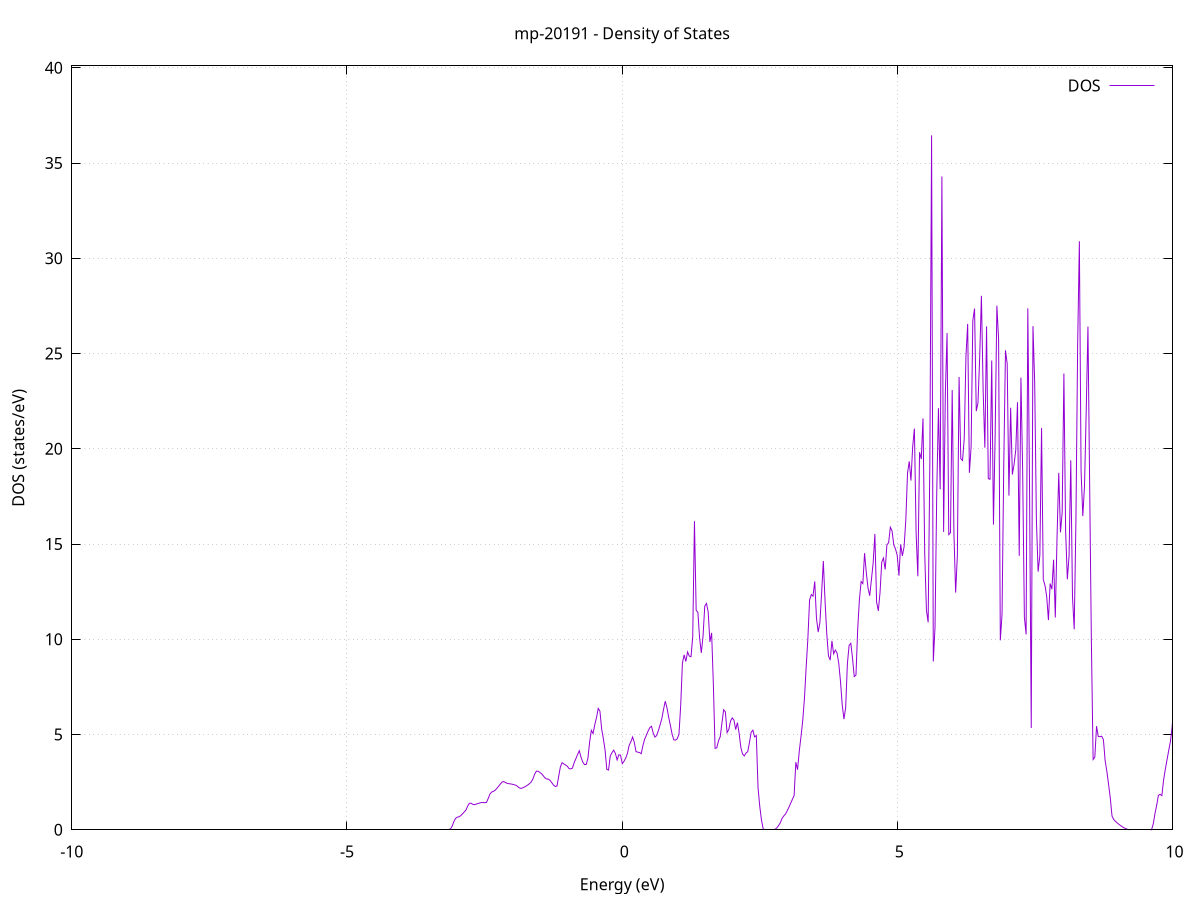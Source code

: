 set title 'mp-20191 - Density of States'
set xlabel 'Energy (eV)'
set ylabel 'DOS (states/eV)'
set grid
set xrange [-10:10]
set yrange [0:40.099]
set xzeroaxis lt -1
set terminal png size 800,600
set output 'mp-20191_dos_gnuplot.png'
plot '-' using 1:2 with lines title 'DOS'
-36.466500 0.000000
-36.435200 0.000000
-36.404000 0.000000
-36.372800 0.000000
-36.341600 0.000000
-36.310300 0.000000
-36.279100 0.000000
-36.247900 0.000000
-36.216700 0.000000
-36.185400 0.000000
-36.154200 0.000000
-36.123000 0.000000
-36.091800 0.000000
-36.060600 0.000000
-36.029300 0.000000
-35.998100 0.000000
-35.966900 0.000000
-35.935700 0.000000
-35.904400 0.000000
-35.873200 0.000000
-35.842000 0.000000
-35.810800 0.000000
-35.779500 0.000000
-35.748300 0.000000
-35.717100 0.000000
-35.685900 0.000000
-35.654700 0.000000
-35.623400 0.000000
-35.592200 0.000000
-35.561000 0.000000
-35.529800 0.000000
-35.498500 0.000000
-35.467300 0.000000
-35.436100 0.000000
-35.404900 0.000000
-35.373600 0.000000
-35.342400 0.000000
-35.311200 0.000000
-35.280000 0.000000
-35.248800 0.000000
-35.217500 0.000000
-35.186300 0.000000
-35.155100 0.000000
-35.123900 0.000000
-35.092600 0.000000
-35.061400 0.000000
-35.030200 0.000000
-34.999000 0.000000
-34.967700 0.000000
-34.936500 0.000000
-34.905300 0.000000
-34.874100 0.000000
-34.842800 0.000000
-34.811600 0.000000
-34.780400 0.000000
-34.749200 0.000000
-34.718000 0.000000
-34.686700 0.000000
-34.655500 0.000000
-34.624300 0.000000
-34.593100 0.000000
-34.561800 0.000000
-34.530600 0.000000
-34.499400 0.000000
-34.468200 0.000000
-34.436900 0.000000
-34.405700 0.000000
-34.374500 0.000000
-34.343300 0.000000
-34.312100 0.000000
-34.280800 0.000000
-34.249600 0.000000
-34.218400 0.000000
-34.187200 0.000000
-34.155900 0.000000
-34.124700 0.000000
-34.093500 0.000000
-34.062300 0.000000
-34.031000 0.000000
-33.999800 0.000000
-33.968600 0.000000
-33.937400 0.000000
-33.906100 0.000000
-33.874900 0.000000
-33.843700 0.000000
-33.812500 0.000000
-33.781300 0.000000
-33.750000 0.000000
-33.718800 0.000000
-33.687600 0.000000
-33.656400 0.000000
-33.625100 205.248200
-33.593900 170.449500
-33.562700 257.256500
-33.531500 0.000000
-33.500200 0.000000
-33.469000 176.697400
-33.437800 0.000000
-33.406600 0.000000
-33.375400 0.000000
-33.344100 62.634500
-33.312900 47.578600
-33.281700 4.658900
-33.250500 12.090500
-33.219200 121.065400
-33.188000 7.108900
-33.156800 0.000000
-33.125600 0.000000
-33.094300 0.000000
-33.063100 0.000000
-33.031900 0.000000
-33.000700 0.000000
-32.969400 0.000000
-32.938200 0.000000
-32.907000 0.000000
-32.875800 0.000000
-32.844600 0.000000
-32.813300 0.000000
-32.782100 0.000000
-32.750900 0.000000
-32.719700 0.000000
-32.688400 0.000000
-32.657200 0.000000
-32.626000 0.000000
-32.594800 0.000000
-32.563500 0.000000
-32.532300 0.000000
-32.501100 0.000000
-32.469900 0.000000
-32.438700 0.000000
-32.407400 0.000000
-32.376200 0.000000
-32.345000 0.000000
-32.313800 0.000000
-32.282500 0.000000
-32.251300 0.000000
-32.220100 0.000000
-32.188900 0.000000
-32.157600 0.000000
-32.126400 0.000000
-32.095200 0.000000
-32.064000 0.000000
-32.032700 0.000000
-32.001500 0.000000
-31.970300 0.000000
-31.939100 0.000000
-31.907900 0.000000
-31.876600 0.000000
-31.845400 0.000000
-31.814200 0.000000
-31.783000 0.000000
-31.751700 0.000000
-31.720500 0.000000
-31.689300 0.000000
-31.658100 0.000000
-31.626800 0.000000
-31.595600 0.000000
-31.564400 0.000000
-31.533200 0.000000
-31.502000 0.000000
-31.470700 0.000000
-31.439500 0.000000
-31.408300 0.000000
-31.377100 0.000000
-31.345800 0.000000
-31.314600 0.000000
-31.283400 0.000000
-31.252200 0.000000
-31.220900 0.000000
-31.189700 0.000000
-31.158500 0.000000
-31.127300 0.000000
-31.096000 0.000000
-31.064800 0.000000
-31.033600 0.000000
-31.002400 0.000000
-30.971200 0.000000
-30.939900 0.000000
-30.908700 0.000000
-30.877500 0.000000
-30.846300 0.000000
-30.815000 0.000000
-30.783800 0.000000
-30.752600 0.000000
-30.721400 0.000000
-30.690100 0.000000
-30.658900 0.000000
-30.627700 0.000000
-30.596500 0.000000
-30.565300 0.000000
-30.534000 0.000000
-30.502800 0.000000
-30.471600 0.000000
-30.440400 0.000000
-30.409100 0.000000
-30.377900 0.000000
-30.346700 0.000000
-30.315500 0.000000
-30.284200 0.000000
-30.253000 0.000000
-30.221800 0.000000
-30.190600 0.000000
-30.159300 0.000000
-30.128100 0.000000
-30.096900 0.000000
-30.065700 0.000000
-30.034500 0.000000
-30.003200 0.000000
-29.972000 0.000000
-29.940800 0.000000
-29.909600 0.000000
-29.878300 0.000000
-29.847100 0.000000
-29.815900 0.000000
-29.784700 0.000000
-29.753400 0.000000
-29.722200 0.000000
-29.691000 0.000000
-29.659800 0.000000
-29.628600 0.000000
-29.597300 0.000000
-29.566100 0.000000
-29.534900 0.000000
-29.503700 0.000000
-29.472400 0.000000
-29.441200 0.000000
-29.410000 0.000000
-29.378800 0.000000
-29.347500 0.000000
-29.316300 0.000000
-29.285100 0.000000
-29.253900 0.000000
-29.222700 0.000000
-29.191400 0.000000
-29.160200 0.000000
-29.129000 0.000000
-29.097800 0.000000
-29.066500 0.000000
-29.035300 0.000000
-29.004100 0.000000
-28.972900 0.000000
-28.941600 0.000000
-28.910400 0.000000
-28.879200 0.000000
-28.848000 0.000000
-28.816700 0.000000
-28.785500 0.000000
-28.754300 0.000000
-28.723100 0.000000
-28.691900 0.000000
-28.660600 0.000000
-28.629400 0.000000
-28.598200 0.000000
-28.567000 0.000000
-28.535700 0.000000
-28.504500 0.000000
-28.473300 0.000000
-28.442100 0.000000
-28.410800 0.000000
-28.379600 0.000000
-28.348400 0.000000
-28.317200 0.000000
-28.286000 0.000000
-28.254700 0.000000
-28.223500 0.000000
-28.192300 0.000000
-28.161100 0.000000
-28.129800 0.000000
-28.098600 0.000000
-28.067400 0.000000
-28.036200 0.000000
-28.004900 0.000000
-27.973700 0.000000
-27.942500 0.000000
-27.911300 0.000000
-27.880000 0.000000
-27.848800 0.000000
-27.817600 0.000000
-27.786400 0.000000
-27.755200 0.000000
-27.723900 0.000000
-27.692700 0.000000
-27.661500 0.000000
-27.630300 0.000000
-27.599000 0.000000
-27.567800 0.000000
-27.536600 0.000000
-27.505400 0.000000
-27.474100 0.000000
-27.442900 0.000000
-27.411700 0.000000
-27.380500 0.000000
-27.349300 0.000000
-27.318000 0.000000
-27.286800 0.000000
-27.255600 0.000000
-27.224400 0.000000
-27.193100 0.000000
-27.161900 0.000000
-27.130700 0.000000
-27.099500 0.000000
-27.068200 0.000000
-27.037000 0.000000
-27.005800 0.000000
-26.974600 0.000000
-26.943300 0.000000
-26.912100 0.000000
-26.880900 0.000000
-26.849700 0.000000
-26.818500 0.000000
-26.787200 0.000000
-26.756000 0.000000
-26.724800 0.000000
-26.693600 0.000000
-26.662300 0.000000
-26.631100 0.000000
-26.599900 0.000000
-26.568700 0.000000
-26.537400 0.000000
-26.506200 0.000000
-26.475000 0.000000
-26.443800 0.000000
-26.412600 0.000000
-26.381300 0.000000
-26.350100 0.000000
-26.318900 0.000000
-26.287700 0.000000
-26.256400 0.000000
-26.225200 0.000000
-26.194000 0.000000
-26.162800 0.000000
-26.131500 0.000000
-26.100300 0.000000
-26.069100 0.000000
-26.037900 0.000000
-26.006600 0.000000
-25.975400 0.000000
-25.944200 0.000000
-25.913000 0.000000
-25.881800 0.000000
-25.850500 0.000000
-25.819300 0.000000
-25.788100 0.000000
-25.756900 0.000000
-25.725600 0.000000
-25.694400 0.000000
-25.663200 0.000000
-25.632000 0.000000
-25.600700 0.000000
-25.569500 0.000000
-25.538300 0.000000
-25.507100 0.000000
-25.475900 0.000000
-25.444600 0.000000
-25.413400 0.000000
-25.382200 0.000000
-25.351000 0.000000
-25.319700 0.000000
-25.288500 0.000000
-25.257300 0.000000
-25.226100 0.000000
-25.194800 0.000000
-25.163600 0.000000
-25.132400 0.000000
-25.101200 0.000000
-25.069900 0.000000
-25.038700 0.000000
-25.007500 0.000000
-24.976300 0.000000
-24.945100 0.000000
-24.913800 0.000000
-24.882600 0.000000
-24.851400 0.000000
-24.820200 0.000000
-24.788900 0.000000
-24.757700 0.000000
-24.726500 0.000000
-24.695300 0.000000
-24.664000 0.000000
-24.632800 0.000000
-24.601600 0.000000
-24.570400 0.000000
-24.539200 0.000000
-24.507900 0.000000
-24.476700 0.000000
-24.445500 0.000000
-24.414300 0.000000
-24.383000 0.000000
-24.351800 0.000000
-24.320600 0.000000
-24.289400 0.000000
-24.258100 0.000000
-24.226900 0.000000
-24.195700 0.000000
-24.164500 0.000000
-24.133300 0.000000
-24.102000 0.000000
-24.070800 0.000000
-24.039600 0.000000
-24.008400 0.000000
-23.977100 0.000000
-23.945900 0.000000
-23.914700 0.000000
-23.883500 0.000000
-23.852200 0.000000
-23.821000 0.000000
-23.789800 0.000000
-23.758600 0.000000
-23.727300 0.000000
-23.696100 0.000000
-23.664900 0.000000
-23.633700 0.000000
-23.602500 0.000000
-23.571200 0.000000
-23.540000 0.000000
-23.508800 0.000000
-23.477600 0.000000
-23.446300 0.000000
-23.415100 0.000000
-23.383900 0.000000
-23.352700 0.000000
-23.321400 0.000000
-23.290200 0.000000
-23.259000 0.000000
-23.227800 0.000000
-23.196600 0.000000
-23.165300 0.000000
-23.134100 0.000000
-23.102900 0.000000
-23.071700 0.000000
-23.040400 0.000000
-23.009200 0.000000
-22.978000 0.000000
-22.946800 0.000000
-22.915500 0.000000
-22.884300 0.000000
-22.853100 0.000000
-22.821900 0.000000
-22.790600 0.000000
-22.759400 0.000000
-22.728200 0.000000
-22.697000 0.000000
-22.665800 0.000000
-22.634500 0.000000
-22.603300 0.000000
-22.572100 0.000000
-22.540900 0.000000
-22.509600 0.000000
-22.478400 0.000000
-22.447200 0.000000
-22.416000 0.000000
-22.384700 0.000000
-22.353500 0.000000
-22.322300 0.000000
-22.291100 0.000000
-22.259900 0.000000
-22.228600 0.000000
-22.197400 0.000000
-22.166200 0.000000
-22.135000 0.000000
-22.103700 0.000000
-22.072500 0.000000
-22.041300 0.000000
-22.010100 0.000000
-21.978800 0.000000
-21.947600 0.000000
-21.916400 0.000000
-21.885200 0.000000
-21.853900 0.000000
-21.822700 0.000000
-21.791500 0.000000
-21.760300 0.000000
-21.729100 0.000000
-21.697800 0.000000
-21.666600 0.000000
-21.635400 0.000000
-21.604200 0.000000
-21.572900 0.000000
-21.541700 0.000000
-21.510500 0.000000
-21.479300 0.000000
-21.448000 0.000000
-21.416800 0.000000
-21.385600 0.000000
-21.354400 0.000000
-21.323200 0.000000
-21.291900 0.000000
-21.260700 0.000000
-21.229500 0.000000
-21.198300 0.000000
-21.167000 0.000000
-21.135800 0.000000
-21.104600 0.000000
-21.073400 0.000000
-21.042100 0.000000
-21.010900 0.000000
-20.979700 0.000000
-20.948500 0.000000
-20.917200 0.000000
-20.886000 0.000000
-20.854800 0.000000
-20.823600 0.000000
-20.792400 0.000000
-20.761100 0.000000
-20.729900 0.000000
-20.698700 0.000000
-20.667500 0.000000
-20.636200 0.000000
-20.605000 0.000000
-20.573800 0.000000
-20.542600 0.000000
-20.511300 0.000000
-20.480100 0.000000
-20.448900 0.000000
-20.417700 0.000000
-20.386500 0.000000
-20.355200 0.000000
-20.324000 0.000000
-20.292800 0.000000
-20.261600 0.000000
-20.230300 0.000000
-20.199100 0.000000
-20.167900 0.000000
-20.136700 0.000000
-20.105400 0.000000
-20.074200 0.000000
-20.043000 0.000000
-20.011800 0.000000
-19.980500 0.000000
-19.949300 0.000000
-19.918100 0.000000
-19.886900 0.000000
-19.855700 0.000000
-19.824400 0.000000
-19.793200 0.000000
-19.762000 0.000000
-19.730800 0.000000
-19.699500 0.000000
-19.668300 0.000000
-19.637100 0.000000
-19.605900 0.000000
-19.574600 0.000000
-19.543400 0.000000
-19.512200 0.000000
-19.481000 0.000000
-19.449800 0.000000
-19.418500 0.000000
-19.387300 0.000000
-19.356100 0.000000
-19.324900 0.000000
-19.293600 0.000000
-19.262400 0.000000
-19.231200 0.000000
-19.200000 0.000000
-19.168700 0.000000
-19.137500 0.000000
-19.106300 0.000000
-19.075100 0.000000
-19.043800 0.000000
-19.012600 0.000000
-18.981400 0.000000
-18.950200 0.000000
-18.919000 0.000000
-18.887700 0.000000
-18.856500 0.000000
-18.825300 0.000000
-18.794100 0.000000
-18.762800 0.000000
-18.731600 0.000000
-18.700400 0.000000
-18.669200 0.000000
-18.637900 0.000000
-18.606700 0.000000
-18.575500 0.000000
-18.544300 0.000000
-18.513100 0.000000
-18.481800 0.000000
-18.450600 0.000000
-18.419400 0.000000
-18.388200 0.000000
-18.356900 0.000000
-18.325700 0.000000
-18.294500 0.000000
-18.263300 0.000000
-18.232000 0.000000
-18.200800 0.000000
-18.169600 0.000000
-18.138400 0.000000
-18.107200 0.000000
-18.075900 0.000000
-18.044700 0.000000
-18.013500 0.000000
-17.982300 0.000000
-17.951000 0.000000
-17.919800 0.000000
-17.888600 0.000000
-17.857400 0.000000
-17.826100 0.000000
-17.794900 0.000000
-17.763700 0.000000
-17.732500 0.000000
-17.701200 0.000000
-17.670000 0.000000
-17.638800 0.000000
-17.607600 0.000000
-17.576400 0.000000
-17.545100 0.000000
-17.513900 0.000000
-17.482700 0.000000
-17.451500 0.000000
-17.420200 0.000000
-17.389000 0.000000
-17.357800 0.000000
-17.326600 0.000000
-17.295300 0.000000
-17.264100 0.000000
-17.232900 0.000000
-17.201700 0.000000
-17.170500 0.000000
-17.139200 0.000000
-17.108000 0.000000
-17.076800 0.000000
-17.045600 0.000000
-17.014300 0.000000
-16.983100 0.000000
-16.951900 0.000000
-16.920700 0.000000
-16.889400 0.000000
-16.858200 0.000000
-16.827000 0.000000
-16.795800 0.000000
-16.764500 0.000000
-16.733300 0.000000
-16.702100 0.000000
-16.670900 0.000000
-16.639700 0.000000
-16.608400 0.000000
-16.577200 0.000000
-16.546000 0.000000
-16.514800 0.000000
-16.483500 0.000000
-16.452300 0.000000
-16.421100 0.000000
-16.389900 0.000000
-16.358600 0.000000
-16.327400 0.000000
-16.296200 0.000000
-16.265000 0.000000
-16.233800 0.000000
-16.202500 0.000000
-16.171300 0.000000
-16.140100 0.000000
-16.108900 0.000000
-16.077600 0.000000
-16.046400 0.000000
-16.015200 0.000000
-15.984000 0.000000
-15.952700 0.000000
-15.921500 0.000000
-15.890300 0.000000
-15.859100 0.000000
-15.827800 0.000000
-15.796600 0.000000
-15.765400 0.000000
-15.734200 0.000000
-15.703000 0.000000
-15.671700 0.000000
-15.640500 0.000000
-15.609300 0.000000
-15.578100 0.000000
-15.546800 0.000000
-15.515600 0.000000
-15.484400 0.000000
-15.453200 0.000000
-15.421900 0.000000
-15.390700 0.000000
-15.359500 0.000000
-15.328300 0.000000
-15.297100 0.000000
-15.265800 0.000000
-15.234600 0.000000
-15.203400 0.000000
-15.172200 0.000000
-15.140900 0.000000
-15.109700 0.000000
-15.078500 0.000000
-15.047300 0.000000
-15.016000 0.000000
-14.984800 0.000000
-14.953600 0.000000
-14.922400 0.000000
-14.891100 0.000000
-14.859900 0.000000
-14.828700 0.000000
-14.797500 0.000000
-14.766300 0.000000
-14.735000 0.000000
-14.703800 0.000000
-14.672600 0.000000
-14.641400 0.000000
-14.610100 0.000000
-14.578900 0.000000
-14.547700 0.000000
-14.516500 0.000000
-14.485200 0.000000
-14.454000 0.000000
-14.422800 0.000000
-14.391600 0.000000
-14.360400 0.000000
-14.329100 0.000000
-14.297900 0.000000
-14.266700 0.000000
-14.235500 0.000000
-14.204200 0.000000
-14.173000 0.000000
-14.141800 0.000000
-14.110600 0.000000
-14.079300 0.000000
-14.048100 0.000000
-14.016900 0.000000
-13.985700 0.000000
-13.954400 0.000000
-13.923200 0.000000
-13.892000 0.000000
-13.860800 0.000000
-13.829600 0.000000
-13.798300 0.000000
-13.767100 0.000000
-13.735900 0.000000
-13.704700 0.000000
-13.673400 0.000000
-13.642200 0.000000
-13.611000 0.000000
-13.579800 0.000000
-13.548500 0.000000
-13.517300 0.000000
-13.486100 0.000000
-13.454900 0.000000
-13.423700 0.000000
-13.392400 0.000000
-13.361200 0.000000
-13.330000 0.000000
-13.298800 0.000000
-13.267500 0.000000
-13.236300 0.000000
-13.205100 0.000000
-13.173900 0.000000
-13.142600 0.000000
-13.111400 0.000000
-13.080200 0.000000
-13.049000 0.000000
-13.017700 0.000000
-12.986500 0.000000
-12.955300 0.000000
-12.924100 0.000000
-12.892900 0.000000
-12.861600 0.000000
-12.830400 0.000000
-12.799200 0.000000
-12.768000 0.000000
-12.736700 0.000000
-12.705500 0.000000
-12.674300 0.000000
-12.643100 0.000000
-12.611800 0.000000
-12.580600 0.000000
-12.549400 0.000000
-12.518200 0.000000
-12.487000 0.000000
-12.455700 0.000000
-12.424500 0.000000
-12.393300 0.000000
-12.362100 0.000000
-12.330800 0.000000
-12.299600 0.000000
-12.268400 0.000000
-12.237200 0.000000
-12.205900 0.000000
-12.174700 0.000000
-12.143500 0.000000
-12.112300 0.000000
-12.081100 0.000000
-12.049800 0.000000
-12.018600 0.000000
-11.987400 0.000000
-11.956200 0.000000
-11.924900 0.000000
-11.893700 0.000000
-11.862500 0.000000
-11.831300 0.000000
-11.800000 0.000000
-11.768800 0.000000
-11.737600 0.000000
-11.706400 0.000000
-11.675100 0.000000
-11.643900 0.000000
-11.612700 0.000000
-11.581500 0.000000
-11.550300 0.000000
-11.519000 0.000000
-11.487800 0.000000
-11.456600 0.000000
-11.425400 0.000000
-11.394100 0.000000
-11.362900 0.000000
-11.331700 0.000000
-11.300500 0.000000
-11.269200 0.000000
-11.238000 0.000000
-11.206800 0.000000
-11.175600 0.000000
-11.144400 0.000000
-11.113100 0.000000
-11.081900 0.000000
-11.050700 0.000000
-11.019500 0.000000
-10.988200 0.000000
-10.957000 0.000000
-10.925800 0.000000
-10.894600 0.000000
-10.863300 0.000000
-10.832100 0.000000
-10.800900 0.000000
-10.769700 0.000000
-10.738400 0.000000
-10.707200 0.000000
-10.676000 0.000000
-10.644800 0.000000
-10.613600 0.000000
-10.582300 0.000000
-10.551100 0.000000
-10.519900 0.000000
-10.488700 0.000000
-10.457400 0.000000
-10.426200 0.000000
-10.395000 0.000000
-10.363800 0.000000
-10.332500 0.000000
-10.301300 0.000000
-10.270100 0.000000
-10.238900 0.000000
-10.207700 0.000000
-10.176400 0.000000
-10.145200 0.000000
-10.114000 0.000000
-10.082800 0.000000
-10.051500 0.000000
-10.020300 0.000000
-9.989100 0.000000
-9.957900 0.000000
-9.926600 0.000000
-9.895400 0.000000
-9.864200 0.000000
-9.833000 0.000000
-9.801700 0.000000
-9.770500 0.000000
-9.739300 0.000000
-9.708100 0.000000
-9.676900 0.000000
-9.645600 0.000000
-9.614400 0.000000
-9.583200 0.000000
-9.552000 0.000000
-9.520700 0.000000
-9.489500 0.000000
-9.458300 0.000000
-9.427100 0.000000
-9.395800 0.000000
-9.364600 0.000000
-9.333400 0.000000
-9.302200 0.000000
-9.271000 0.000000
-9.239700 0.000000
-9.208500 0.000000
-9.177300 0.000000
-9.146100 0.000000
-9.114800 0.000000
-9.083600 0.000000
-9.052400 0.000000
-9.021200 0.000000
-8.989900 0.000000
-8.958700 0.000000
-8.927500 0.000000
-8.896300 0.000000
-8.865000 0.000000
-8.833800 0.000000
-8.802600 0.000000
-8.771400 0.000000
-8.740200 0.000000
-8.708900 0.000000
-8.677700 0.000000
-8.646500 0.000000
-8.615300 0.000000
-8.584000 0.000000
-8.552800 0.000000
-8.521600 0.000000
-8.490400 0.000000
-8.459100 0.000000
-8.427900 0.000000
-8.396700 0.000000
-8.365500 0.000000
-8.334300 0.000000
-8.303000 0.000000
-8.271800 0.000000
-8.240600 0.000000
-8.209400 0.000000
-8.178100 0.000000
-8.146900 0.000000
-8.115700 0.000000
-8.084500 0.000000
-8.053200 0.000000
-8.022000 0.000000
-7.990800 0.000000
-7.959600 0.000000
-7.928300 0.000000
-7.897100 0.000000
-7.865900 0.000000
-7.834700 0.000000
-7.803500 0.000000
-7.772200 0.000000
-7.741000 0.000000
-7.709800 0.000000
-7.678600 0.000000
-7.647300 0.000000
-7.616100 0.000000
-7.584900 0.000000
-7.553700 0.000000
-7.522400 0.000000
-7.491200 0.000000
-7.460000 0.000000
-7.428800 0.000000
-7.397600 0.000000
-7.366300 0.000000
-7.335100 0.000000
-7.303900 0.000000
-7.272700 0.000000
-7.241400 0.000000
-7.210200 0.000000
-7.179000 0.000000
-7.147800 0.000000
-7.116500 0.000000
-7.085300 0.000000
-7.054100 0.000000
-7.022900 0.000000
-6.991700 0.000000
-6.960400 0.000000
-6.929200 0.000000
-6.898000 0.000000
-6.866800 0.000000
-6.835500 0.000000
-6.804300 0.000000
-6.773100 0.000000
-6.741900 0.000000
-6.710600 0.000000
-6.679400 0.000000
-6.648200 0.000000
-6.617000 0.000000
-6.585700 0.000000
-6.554500 0.000000
-6.523300 0.000000
-6.492100 0.000000
-6.460900 0.000000
-6.429600 0.000000
-6.398400 0.000000
-6.367200 0.000000
-6.336000 0.000000
-6.304700 0.000000
-6.273500 0.000000
-6.242300 0.000000
-6.211100 0.000000
-6.179800 0.000000
-6.148600 0.000000
-6.117400 0.000000
-6.086200 0.000000
-6.055000 0.000000
-6.023700 0.000000
-5.992500 0.000000
-5.961300 0.000000
-5.930100 0.000000
-5.898800 0.000000
-5.867600 0.000000
-5.836400 0.000000
-5.805200 0.000000
-5.773900 0.000000
-5.742700 0.000000
-5.711500 0.000000
-5.680300 0.000000
-5.649000 0.000000
-5.617800 0.000000
-5.586600 0.000000
-5.555400 0.000000
-5.524200 0.000000
-5.492900 0.000000
-5.461700 0.000000
-5.430500 0.000000
-5.399300 0.000000
-5.368000 0.000000
-5.336800 0.000000
-5.305600 0.000000
-5.274400 0.000000
-5.243100 0.000000
-5.211900 0.000000
-5.180700 0.000000
-5.149500 0.000000
-5.118300 0.000000
-5.087000 0.000000
-5.055800 0.000000
-5.024600 0.000000
-4.993400 0.000000
-4.962100 0.000000
-4.930900 0.000000
-4.899700 0.000000
-4.868500 0.000000
-4.837200 0.000000
-4.806000 0.000000
-4.774800 0.000000
-4.743600 0.000000
-4.712300 0.000000
-4.681100 0.000000
-4.649900 0.000000
-4.618700 0.000000
-4.587500 0.000000
-4.556200 0.000000
-4.525000 0.000000
-4.493800 0.000000
-4.462600 0.000000
-4.431300 0.000000
-4.400100 0.000000
-4.368900 0.000000
-4.337700 0.000000
-4.306400 0.000000
-4.275200 0.000000
-4.244000 0.000000
-4.212800 0.000000
-4.181600 0.000000
-4.150300 0.000000
-4.119100 0.000000
-4.087900 0.000000
-4.056700 0.000000
-4.025400 0.000000
-3.994200 0.000000
-3.963000 0.000000
-3.931800 0.000000
-3.900500 0.000000
-3.869300 0.000000
-3.838100 0.000000
-3.806900 0.000000
-3.775600 0.000000
-3.744400 0.000000
-3.713200 0.000000
-3.682000 0.000000
-3.650800 0.000000
-3.619500 0.000000
-3.588300 0.000000
-3.557100 0.000000
-3.525900 0.000000
-3.494600 0.000000
-3.463400 0.000000
-3.432200 0.000000
-3.401000 0.000000
-3.369700 0.000000
-3.338500 0.000000
-3.307300 0.000000
-3.276100 0.000000
-3.244900 0.000000
-3.213600 0.000000
-3.182400 0.000000
-3.151200 0.000000
-3.120000 0.041100
-3.088700 0.189700
-3.057500 0.429100
-3.026300 0.599700
-2.995100 0.662300
-2.963800 0.683900
-2.932600 0.742600
-2.901400 0.833800
-2.870200 0.932900
-2.838900 1.035400
-2.807700 1.237200
-2.776500 1.386300
-2.745300 1.392000
-2.714100 1.335300
-2.682800 1.316200
-2.651600 1.349200
-2.620400 1.378900
-2.589200 1.405100
-2.557900 1.427900
-2.526700 1.428200
-2.495500 1.422900
-2.464300 1.440400
-2.433000 1.646500
-2.401800 1.879800
-2.370600 1.980800
-2.339400 2.014100
-2.308200 2.074000
-2.276900 2.174500
-2.245700 2.280900
-2.214500 2.392100
-2.183300 2.507700
-2.152000 2.530100
-2.120800 2.479400
-2.089600 2.437700
-2.058400 2.419400
-2.027100 2.408600
-1.995900 2.390200
-1.964700 2.365300
-1.933500 2.340600
-1.902200 2.283700
-1.871000 2.202200
-1.839800 2.169500
-1.808600 2.199100
-1.777400 2.241600
-1.746100 2.290800
-1.714900 2.350300
-1.683700 2.420700
-1.652500 2.506500
-1.621200 2.671900
-1.590000 2.918300
-1.558800 3.077300
-1.527600 3.070100
-1.496300 3.012200
-1.465100 2.941100
-1.433900 2.841500
-1.402700 2.723700
-1.371500 2.666900
-1.340200 2.656400
-1.309000 2.587000
-1.277800 2.468300
-1.246600 2.347200
-1.215300 2.274200
-1.184100 2.290100
-1.152900 2.807300
-1.121700 3.311100
-1.090400 3.522600
-1.059200 3.456100
-1.028000 3.398900
-0.996800 3.335600
-0.965600 3.215800
-0.934300 3.194900
-0.903100 3.237400
-0.871900 3.521100
-0.840700 3.730800
-0.809400 3.948700
-0.778200 4.151400
-0.747000 3.804100
-0.715800 3.560600
-0.684500 3.420700
-0.653300 3.424300
-0.622100 3.742300
-0.590900 4.605200
-0.559600 5.220300
-0.528400 5.047800
-0.497200 5.516700
-0.466000 5.884600
-0.434800 6.373100
-0.403500 6.224200
-0.372300 5.286500
-0.341100 4.769900
-0.309900 4.176900
-0.278600 3.167000
-0.247400 3.133600
-0.216200 3.871500
-0.185000 4.047600
-0.153700 4.179500
-0.122500 4.003100
-0.091300 3.666800
-0.060100 3.938400
-0.028900 3.914200
0.002400 3.472100
0.033600 3.595200
0.064800 3.763400
0.096000 4.008800
0.127300 4.432000
0.158500 4.617900
0.189700 4.872700
0.220900 4.586000
0.252200 4.104100
0.283400 4.074000
0.314600 4.056800
0.345800 3.993700
0.377100 4.411500
0.408300 4.750200
0.439500 4.960600
0.470700 5.176600
0.501900 5.359500
0.533200 5.432900
0.564400 5.080600
0.595600 4.866700
0.626800 4.946200
0.658100 5.203700
0.689300 5.506900
0.720500 5.833100
0.751700 6.312200
0.783000 6.748200
0.814200 6.409300
0.845400 5.906300
0.876600 5.480000
0.907800 5.018000
0.939100 4.721600
0.970300 4.706600
1.001500 4.783000
1.032700 5.018900
1.064000 6.532000
1.095200 8.745500
1.126400 9.183500
1.157600 8.832900
1.188900 9.337600
1.220100 9.116700
1.251300 9.086300
1.282500 10.131500
1.313800 16.200000
1.345000 11.525000
1.376200 11.416500
1.407400 10.061900
1.438600 9.285400
1.469900 10.165200
1.501100 11.738900
1.532300 11.880900
1.563500 11.425400
1.594800 9.860800
1.626000 10.335700
1.657200 7.659200
1.688400 4.275100
1.719700 4.300600
1.750900 4.671500
1.782100 4.885800
1.813300 5.603500
1.844500 6.299900
1.875800 6.183000
1.907000 5.103300
1.938200 5.263400
1.969400 5.705600
2.000700 5.875300
2.031900 5.755700
2.063100 5.260500
2.094300 5.626600
2.125600 5.058800
2.156800 4.322100
2.188000 3.976100
2.219200 3.875500
2.250500 4.028000
2.281700 4.097300
2.312900 4.575400
2.344100 5.115700
2.375300 5.229500
2.406600 4.875100
2.437800 4.950500
2.469000 2.222200
2.500200 1.241300
2.531500 0.511000
2.562700 0.051900
2.593900 0.000000
2.625100 0.000000
2.656400 0.000000
2.687600 0.000000
2.718800 0.000000
2.750000 0.000000
2.781200 0.028400
2.812500 0.103600
2.843700 0.223200
2.874900 0.375400
2.906100 0.600700
2.937400 0.725900
2.968600 0.825900
2.999800 0.999100
3.031000 1.187300
3.062300 1.397800
3.093500 1.598200
3.124700 1.795100
3.155900 3.548700
3.187200 3.151100
3.218400 4.129300
3.249600 4.885700
3.280800 5.718600
3.312000 6.872900
3.343300 8.509800
3.374500 10.025600
3.405700 12.060900
3.436900 12.344900
3.468200 12.263500
3.499400 13.037000
3.530600 11.125300
3.561800 10.378900
3.593100 10.877000
3.624300 12.407900
3.655500 14.108200
3.686700 12.004800
3.717900 10.287500
3.749200 9.127900
3.780400 8.902400
3.811600 9.915800
3.842800 9.237000
3.874100 9.435000
3.905300 9.271000
3.936500 8.724600
3.967700 7.779400
3.999000 6.546100
4.030200 5.808800
4.061400 6.418300
4.092600 8.708800
4.123800 9.677100
4.155100 9.789000
4.186300 8.998700
4.217500 8.040700
4.248700 8.120100
4.280000 10.542600
4.311200 12.088100
4.342400 13.028300
4.373600 12.922700
4.404900 14.518900
4.436100 13.504200
4.467300 12.692700
4.498500 12.285800
4.529800 13.145000
4.561000 14.008400
4.592200 15.528200
4.623400 11.958300
4.654600 11.490500
4.685900 12.453500
4.717100 14.049300
4.748300 14.263700
4.779500 13.665600
4.810800 14.960800
4.842000 15.064000
4.873200 15.880100
4.904400 15.687800
4.935700 14.952200
4.966900 14.742100
4.998100 14.403900
5.029300 13.338600
5.060500 14.985600
5.091800 14.377300
5.123000 14.853300
5.154200 16.249600
5.185400 18.717300
5.216700 19.338400
5.247900 18.330300
5.279100 20.107000
5.310300 21.058600
5.341600 15.558700
5.372800 13.308900
5.404000 19.819200
5.435200 19.459300
5.466500 21.595700
5.497700 14.506100
5.528900 11.524900
5.560100 10.890600
5.591300 19.358100
5.622600 36.453200
5.653800 8.834400
5.685000 10.633500
5.716200 17.680700
5.747500 22.129000
5.778700 17.873500
5.809900 34.294100
5.841100 15.636300
5.872400 22.890400
5.903600 26.072200
5.934800 15.494400
5.966000 15.596100
5.997200 23.080800
6.028500 15.581000
6.059700 12.450800
6.090900 14.387200
6.122100 23.768500
6.153400 19.480500
6.184600 19.386700
6.215800 20.531600
6.247000 24.857200
6.278300 26.555700
6.309500 18.738600
6.340700 20.100000
6.371900 26.729500
6.403200 27.358900
6.434400 21.978400
6.465600 22.415800
6.496800 24.811900
6.528000 28.028300
6.559300 23.068800
6.590500 20.056600
6.621700 26.424400
6.652900 18.438000
6.684200 18.391600
6.715400 24.636300
6.746600 16.017800
6.777800 20.749500
6.809100 27.511400
6.840300 25.725800
6.871500 9.946200
6.902700 11.310000
6.933900 19.110000
6.965200 25.167800
6.996400 24.463500
7.027600 17.540200
7.058800 22.154000
7.090100 18.646100
7.121300 19.180000
7.152500 19.943000
7.183700 22.441000
7.215000 14.382600
7.246200 23.731200
7.277400 18.819500
7.308600 11.169200
7.339900 10.254200
7.371100 27.373200
7.402300 18.059900
7.433500 5.341900
7.464700 26.436900
7.496000 23.493100
7.527200 16.241900
7.558400 13.546600
7.589600 14.402400
7.620900 21.097700
7.652100 13.142200
7.683300 12.820700
7.714500 12.236400
7.745800 11.005800
7.777000 12.924000
7.808200 12.626300
7.839400 14.175500
7.870600 11.142800
7.901900 15.334700
7.933100 18.735900
7.964300 15.610000
7.995500 16.659300
8.026800 23.949800
8.058000 15.686100
8.089200 13.147400
8.120400 14.371200
8.151700 19.391600
8.182900 12.220500
8.214100 10.522600
8.245300 16.231200
8.276600 25.415500
8.307800 30.892300
8.339000 18.811600
8.370200 16.466300
8.401400 18.061900
8.432700 22.042300
8.463900 26.413200
8.495100 18.014300
8.526300 9.829700
8.557600 3.690600
8.588800 3.816300
8.620000 5.438000
8.651200 4.898200
8.682500 4.883900
8.713700 4.909300
8.744900 4.725900
8.776100 3.630000
8.807300 3.065900
8.838600 2.382700
8.869800 1.658200
8.901000 0.722800
8.932200 0.536600
8.963500 0.445500
8.994700 0.362300
9.025900 0.286800
9.057100 0.218700
9.088400 0.157700
9.119600 0.103800
9.150800 0.057900
9.182000 0.024900
9.213300 0.005600
9.244500 0.000000
9.275700 0.000000
9.306900 0.000000
9.338100 0.000000
9.369400 0.000000
9.400600 0.000000
9.431800 0.000000
9.463000 0.000000
9.494300 0.000000
9.525500 0.000000
9.556700 0.000000
9.587900 0.000000
9.619200 0.000900
9.650400 0.307100
9.681600 0.848900
9.712800 1.293900
9.744000 1.807600
9.775300 1.858500
9.806500 1.789600
9.837700 2.606300
9.868900 3.160900
9.900200 3.673200
9.931400 4.163300
9.962600 4.638700
9.993800 5.404600
10.025100 6.611000
10.056300 8.823600
10.087500 8.431600
10.118700 9.966200
10.149900 8.863000
10.181200 5.385000
10.212400 5.164400
10.243600 6.203400
10.274800 7.169500
10.306100 8.358700
10.337300 9.628900
10.368500 10.444500
10.399700 12.188400
10.431000 18.995200
10.462200 16.202900
10.493400 13.296900
10.524600 12.093300
10.555900 11.867900
10.587100 11.976700
10.618300 13.677100
10.649500 14.836900
10.680700 15.849800
10.712000 17.596200
10.743200 14.221900
10.774400 11.853400
10.805600 10.716200
10.836900 10.852300
10.868100 9.988700
10.899300 10.042500
10.930500 9.733300
10.961800 10.639900
10.993000 13.719700
11.024200 9.825900
11.055400 9.450500
11.086600 9.592200
11.117900 9.386700
11.149100 9.233800
11.180300 9.537600
11.211500 9.006000
11.242800 8.584300
11.274000 8.265000
11.305200 8.066400
11.336400 9.471600
11.367700 8.136500
11.398900 8.281400
11.430100 8.522300
11.461300 8.613800
11.492600 8.349200
11.523800 8.467400
11.555000 8.964200
11.586200 9.048500
11.617400 9.822800
11.648700 10.580300
11.679900 11.118700
11.711100 10.673000
11.742300 12.302500
11.773600 12.539800
11.804800 14.076900
11.836000 14.857500
11.867200 11.819100
11.898500 7.260900
11.929700 6.957400
11.960900 7.901200
11.992100 10.724300
12.023300 14.075400
12.054600 13.509300
12.085800 7.496400
12.117000 8.130200
12.148200 9.372200
12.179500 11.375100
12.210700 11.203200
12.241900 12.637200
12.273100 12.663400
12.304400 11.831100
12.335600 8.784400
12.366800 7.320600
12.398000 12.067900
12.429300 12.938500
12.460500 12.955600
12.491700 10.749700
12.522900 8.697200
12.554100 6.298600
12.585400 4.846500
12.616600 4.320700
12.647800 4.493300
12.679000 5.037400
12.710300 6.898300
12.741500 10.593000
12.772700 10.494800
12.803900 10.399700
12.835200 9.770700
12.866400 11.025400
12.897600 9.567000
12.928800 12.686100
12.960000 16.402700
12.991300 13.784300
13.022500 7.297900
13.053700 4.329200
13.084900 3.668200
13.116200 6.476900
13.147400 14.334100
13.178600 19.167400
13.209800 13.566000
13.241100 12.091900
13.272300 11.461600
13.303500 12.169700
13.334700 14.378300
13.366000 12.285900
13.397200 9.965100
13.428400 7.963400
13.459600 9.674500
13.490800 9.382500
13.522100 8.999800
13.553300 9.964200
13.584500 11.407300
13.615700 12.208600
13.647000 12.875200
13.678200 15.076100
13.709400 14.001900
13.740600 13.107900
13.771900 10.376500
13.803100 9.860200
13.834300 9.426600
13.865500 10.915300
13.896700 10.469400
13.928000 10.634900
13.959200 11.122100
13.990400 11.105900
14.021600 10.281800
14.052900 8.893800
14.084100 10.613200
14.115300 12.255000
14.146500 12.021700
14.177800 11.218900
14.209000 10.264900
14.240200 10.230800
14.271400 10.589100
14.302700 10.795900
14.333900 13.837700
14.365100 12.816300
14.396300 12.848400
14.427500 12.441500
14.458800 12.295000
14.490000 11.842200
14.521200 10.861100
14.552400 10.394900
14.583700 10.409400
14.614900 10.597400
14.646100 10.744500
14.677300 9.744600
14.708600 10.866400
14.739800 11.273100
14.771000 10.880100
14.802200 10.635100
14.833400 9.422100
14.864700 9.393100
14.895900 9.681500
14.927100 10.644600
14.958300 10.489700
14.989600 10.807100
15.020800 11.124900
15.052000 11.326900
15.083200 11.291700
15.114500 12.107600
15.145700 11.766300
15.176900 10.777200
15.208100 11.123700
15.239300 11.560500
15.270600 11.803300
15.301800 12.465900
15.333000 11.682100
15.364200 11.940300
15.395500 10.582800
15.426700 10.869000
15.457900 11.169300
15.489100 10.834100
15.520400 9.840800
15.551600 10.997000
15.582800 12.997100
15.614000 12.783300
15.645300 10.123300
15.676500 10.207800
15.707700 11.454200
15.738900 10.785600
15.770100 10.482300
15.801400 11.027700
15.832600 11.136300
15.863800 11.486600
15.895000 12.064500
15.926300 11.405600
15.957500 10.015500
15.988700 8.135700
16.019900 8.006800
16.051200 8.120500
16.082400 8.700400
16.113600 8.943400
16.144800 8.732200
16.176000 8.138900
16.207300 7.621600
16.238500 7.213300
16.269700 6.879800
16.300900 6.829600
16.332200 7.504200
16.363400 7.730400
16.394600 8.578500
16.425800 9.237700
16.457100 9.005800
16.488300 10.003700
16.519500 10.431500
16.550700 9.132900
16.582000 7.835300
16.613200 6.436400
16.644400 6.975400
16.675600 6.889500
16.706800 6.865300
16.738100 7.345100
16.769300 7.298100
16.800500 7.541600
16.831700 7.380700
16.863000 7.884000
16.894200 7.960900
16.925400 7.661400
16.956600 7.780100
16.987900 7.171800
17.019100 7.370300
17.050300 7.899200
17.081500 7.149300
17.112700 7.660800
17.144000 8.002800
17.175200 7.359100
17.206400 6.641200
17.237600 6.455200
17.268900 6.640400
17.300100 7.023300
17.331300 6.999700
17.362500 8.325500
17.393800 8.310800
17.425000 8.084000
17.456200 7.721800
17.487400 7.772300
17.518700 8.032400
17.549900 8.193400
17.581100 8.206700
17.612300 7.624900
17.643500 7.198500
17.674800 6.909900
17.706000 7.437100
17.737200 7.680700
17.768400 7.820400
17.799700 7.778700
17.830900 7.332100
17.862100 7.467400
17.893300 7.427700
17.924600 7.271300
17.955800 7.297300
17.987000 8.575400
18.018200 10.830900
18.049400 8.712500
18.080700 7.345000
18.111900 7.223000
18.143100 7.543700
18.174300 8.163100
18.205600 9.356000
18.236800 9.567600
18.268000 9.513400
18.299200 9.190200
18.330500 10.319300
18.361700 11.755800
18.392900 11.750000
18.424100 9.734100
18.455400 9.414100
18.486600 9.358900
18.517800 9.269300
18.549000 9.530200
18.580200 11.176200
18.611500 9.463100
18.642700 8.470200
18.673900 7.693500
18.705100 7.068200
18.736400 7.880800
18.767600 9.414300
18.798800 10.130400
18.830000 9.610100
18.861300 9.418900
18.892500 8.505900
18.923700 8.472100
18.954900 8.854400
18.986100 8.396100
19.017400 10.909500
19.048600 10.726400
19.079800 10.695000
19.111000 10.244700
19.142300 9.594000
19.173500 9.336200
19.204700 9.571400
19.235900 10.354900
19.267200 11.040100
19.298400 11.383700
19.329600 11.459200
19.360800 11.161200
19.392100 10.924300
19.423300 11.180400
19.454500 11.956300
19.485700 11.938700
19.516900 12.216900
19.548200 12.500600
19.579400 12.760200
19.610600 12.157900
19.641800 11.913400
19.673100 11.141400
19.704300 11.146000
19.735500 10.930300
19.766700 10.524300
19.798000 10.465200
19.829200 13.207500
19.860400 13.236600
19.891600 14.914900
19.922800 16.690500
19.954100 13.984800
19.985300 12.821000
20.016500 12.374300
20.047700 12.639600
20.079000 13.227600
20.110200 11.480800
20.141400 9.067400
20.172600 8.660100
20.203900 8.323500
20.235100 8.154400
20.266300 8.419600
20.297500 9.266900
20.328800 11.346500
20.360000 12.127500
20.391200 11.200300
20.422400 10.428500
20.453600 10.446400
20.484900 11.069600
20.516100 11.883100
20.547300 11.715400
20.578500 11.277400
20.609800 10.062300
20.641000 8.928000
20.672200 8.648400
20.703400 8.633800
20.734700 9.530300
20.765900 9.250500
20.797100 10.210400
20.828300 9.421400
20.859500 9.018700
20.890800 8.602900
20.922000 8.611200
20.953200 9.584800
20.984400 10.421300
21.015700 10.244900
21.046900 10.747700
21.078100 10.017900
21.109300 9.607700
21.140600 9.053800
21.171800 9.801200
21.203000 9.383800
21.234200 9.492500
21.265400 9.323400
21.296700 9.249600
21.327900 9.488200
21.359100 10.424600
21.390300 10.819400
21.421600 10.338900
21.452800 9.143700
21.484000 8.527400
21.515200 8.780600
21.546500 9.822500
21.577700 10.002500
21.608900 10.953900
21.640100 9.623900
21.671400 9.406700
21.702600 9.872000
21.733800 11.611500
21.765000 9.903400
21.796200 11.028000
21.827500 11.539900
21.858700 11.794400
21.889900 11.974900
21.921100 12.684200
21.952400 11.808500
21.983600 10.761400
22.014800 10.327300
22.046000 10.481500
22.077300 11.657300
22.108500 11.186000
22.139700 10.500300
22.170900 8.637000
22.202100 8.766800
22.233400 8.644100
22.264600 9.708800
22.295800 10.539800
22.327000 9.831700
22.358300 9.026700
22.389500 8.222600
22.420700 7.221300
22.451900 6.485200
22.483200 6.112600
22.514400 5.940300
22.545600 5.547600
22.576800 5.198700
22.608100 4.967200
22.639300 4.788400
22.670500 4.132400
22.701700 3.213400
22.732900 2.575400
22.764200 2.428600
22.795400 2.340700
22.826600 2.303500
22.857800 2.251300
22.889100 2.627100
22.920300 1.714600
22.951500 1.836900
22.982700 1.331300
23.014000 1.193400
23.045200 1.024900
23.076400 0.648400
23.107600 0.298900
23.138800 0.021600
23.170100 0.000000
23.201300 0.000000
23.232500 0.000000
23.263700 0.000000
23.295000 0.000000
23.326200 0.000000
23.357400 0.000000
23.388600 0.000000
23.419900 0.000000
23.451100 0.000000
23.482300 0.000000
23.513500 0.000000
23.544800 0.000000
23.576000 0.000000
23.607200 0.000000
23.638400 0.000000
23.669600 0.000000
23.700900 0.000000
23.732100 0.000000
23.763300 0.000000
23.794500 0.000000
23.825800 0.000000
23.857000 0.000000
23.888200 0.000000
23.919400 0.000000
23.950700 0.000000
23.981900 0.000000
24.013100 0.000000
24.044300 0.000000
24.075500 0.000000
24.106800 0.000000
24.138000 0.000000
24.169200 0.000000
24.200400 0.000000
24.231700 0.000000
24.262900 0.000000
24.294100 0.000000
24.325300 0.000000
24.356600 0.000000
24.387800 0.000000
24.419000 0.000000
24.450200 0.000000
24.481500 0.000000
24.512700 0.000000
24.543900 0.000000
24.575100 0.000000
24.606300 0.000000
24.637600 0.000000
24.668800 0.000000
24.700000 0.000000
24.731200 0.000000
24.762500 0.000000
24.793700 0.000000
24.824900 0.000000
24.856100 0.000000
24.887400 0.000000
24.918600 0.000000
24.949800 0.000000
24.981000 0.000000
25.012200 0.000000
25.043500 0.000000
25.074700 0.000000
25.105900 0.000000
25.137100 0.000000
25.168400 0.000000
25.199600 0.000000
25.230800 0.000000
25.262000 0.000000
25.293300 0.000000
25.324500 0.000000
25.355700 0.000000
25.386900 0.000000
25.418200 0.000000
25.449400 0.000000
25.480600 0.000000
25.511800 0.000000
25.543000 0.000000
25.574300 0.000000
25.605500 0.000000
25.636700 0.000000
25.667900 0.000000
25.699200 0.000000
25.730400 0.000000
25.761600 0.000000
25.792800 0.000000
25.824100 0.000000
25.855300 0.000000
25.886500 0.000000
25.917700 0.000000
25.948900 0.000000
25.980200 0.000000
e
